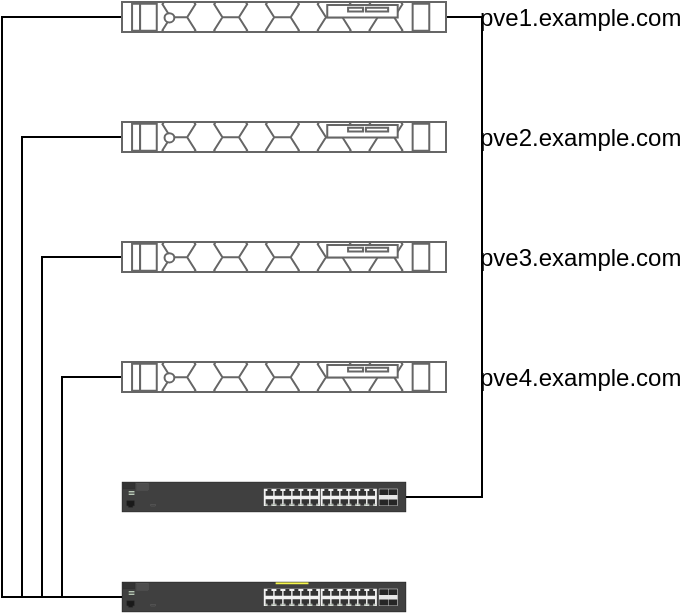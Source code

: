 <mxfile version="22.1.18" type="github">
  <diagram name="第 1 页" id="CJcMfTpAnwNg5Ww8BH1B">
    <mxGraphModel dx="713" dy="397" grid="1" gridSize="10" guides="1" tooltips="1" connect="1" arrows="1" fold="1" page="1" pageScale="1" pageWidth="827" pageHeight="1169" math="0" shadow="0">
      <root>
        <mxCell id="0" />
        <mxCell id="1" parent="0" />
        <mxCell id="oZqUKkAP4TWX_VYrOpFU-14" style="edgeStyle=elbowEdgeStyle;rounded=0;orthogonalLoop=1;jettySize=auto;html=1;endArrow=none;endFill=0;" edge="1" parent="1" source="oZqUKkAP4TWX_VYrOpFU-3" target="oZqUKkAP4TWX_VYrOpFU-8">
          <mxGeometry relative="1" as="geometry">
            <Array as="points">
              <mxPoint x="280" y="540" />
            </Array>
          </mxGeometry>
        </mxCell>
        <mxCell id="oZqUKkAP4TWX_VYrOpFU-3" value="pve2.example.com" style="strokeColor=#666666;html=1;labelPosition=right;align=left;spacingLeft=15;shadow=0;dashed=0;outlineConnect=0;shape=mxgraph.rack.dell.poweredge_r440;" vertex="1" parent="1">
          <mxGeometry x="330" y="420" width="162" height="15" as="geometry" />
        </mxCell>
        <mxCell id="oZqUKkAP4TWX_VYrOpFU-16" style="edgeStyle=elbowEdgeStyle;rounded=0;orthogonalLoop=1;jettySize=auto;html=1;endArrow=none;endFill=0;" edge="1" parent="1" source="oZqUKkAP4TWX_VYrOpFU-4" target="oZqUKkAP4TWX_VYrOpFU-8">
          <mxGeometry relative="1" as="geometry">
            <Array as="points">
              <mxPoint x="300" y="610" />
            </Array>
          </mxGeometry>
        </mxCell>
        <mxCell id="oZqUKkAP4TWX_VYrOpFU-4" value="pve4.example.com" style="strokeColor=#666666;html=1;labelPosition=right;align=left;spacingLeft=15;shadow=0;dashed=0;outlineConnect=0;shape=mxgraph.rack.dell.poweredge_r440;" vertex="1" parent="1">
          <mxGeometry x="330" y="540" width="162" height="15" as="geometry" />
        </mxCell>
        <mxCell id="oZqUKkAP4TWX_VYrOpFU-11" style="edgeStyle=elbowEdgeStyle;rounded=0;orthogonalLoop=1;jettySize=auto;html=1;startArrow=none;startFill=0;endArrow=none;endFill=0;" edge="1" parent="1" source="oZqUKkAP4TWX_VYrOpFU-5" target="oZqUKkAP4TWX_VYrOpFU-7">
          <mxGeometry relative="1" as="geometry">
            <Array as="points">
              <mxPoint x="510" y="490" />
            </Array>
          </mxGeometry>
        </mxCell>
        <mxCell id="oZqUKkAP4TWX_VYrOpFU-12" style="edgeStyle=elbowEdgeStyle;rounded=0;orthogonalLoop=1;jettySize=auto;html=1;endArrow=none;endFill=0;" edge="1" parent="1" source="oZqUKkAP4TWX_VYrOpFU-5" target="oZqUKkAP4TWX_VYrOpFU-8">
          <mxGeometry relative="1" as="geometry">
            <Array as="points">
              <mxPoint x="270" y="520" />
            </Array>
          </mxGeometry>
        </mxCell>
        <mxCell id="oZqUKkAP4TWX_VYrOpFU-5" value="pve1.example.com" style="strokeColor=#666666;html=1;labelPosition=right;align=left;spacingLeft=15;shadow=0;dashed=0;outlineConnect=0;shape=mxgraph.rack.dell.poweredge_r440;" vertex="1" parent="1">
          <mxGeometry x="330" y="360" width="162" height="15" as="geometry" />
        </mxCell>
        <mxCell id="oZqUKkAP4TWX_VYrOpFU-15" style="edgeStyle=elbowEdgeStyle;rounded=0;orthogonalLoop=1;jettySize=auto;html=1;endArrow=none;endFill=0;" edge="1" parent="1" source="oZqUKkAP4TWX_VYrOpFU-6" target="oZqUKkAP4TWX_VYrOpFU-8">
          <mxGeometry relative="1" as="geometry">
            <Array as="points">
              <mxPoint x="290" y="570" />
            </Array>
          </mxGeometry>
        </mxCell>
        <mxCell id="oZqUKkAP4TWX_VYrOpFU-6" value="pve3.example.com" style="strokeColor=#666666;html=1;labelPosition=right;align=left;spacingLeft=15;shadow=0;dashed=0;outlineConnect=0;shape=mxgraph.rack.dell.poweredge_r440;" vertex="1" parent="1">
          <mxGeometry x="330" y="480" width="162" height="15" as="geometry" />
        </mxCell>
        <mxCell id="oZqUKkAP4TWX_VYrOpFU-7" value="" style="html=1;verticalLabelPosition=bottom;verticalAlign=top;outlineConnect=0;shadow=0;dashed=0;shape=mxgraph.rack.hpe_aruba.switches.j9776a_2530_24g_switch;" vertex="1" parent="1">
          <mxGeometry x="330" y="600" width="142" height="15" as="geometry" />
        </mxCell>
        <mxCell id="oZqUKkAP4TWX_VYrOpFU-8" value="" style="html=1;verticalLabelPosition=bottom;verticalAlign=top;outlineConnect=0;shadow=0;dashed=0;shape=mxgraph.rack.hpe_aruba.switches.j9773a_2530_24g_poeplus_switch;" vertex="1" parent="1">
          <mxGeometry x="330" y="650" width="142" height="15" as="geometry" />
        </mxCell>
      </root>
    </mxGraphModel>
  </diagram>
</mxfile>
